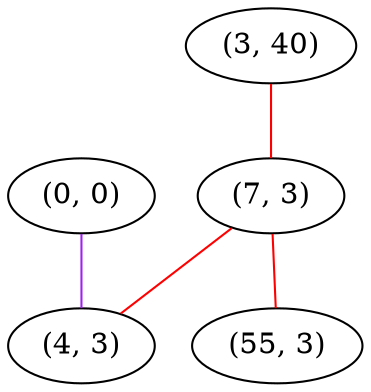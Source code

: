 graph "" {
"(3, 40)";
"(7, 3)";
"(0, 0)";
"(4, 3)";
"(55, 3)";
"(3, 40)" -- "(7, 3)"  [color=red, key=0, weight=1];
"(7, 3)" -- "(55, 3)"  [color=red, key=0, weight=1];
"(7, 3)" -- "(4, 3)"  [color=red, key=0, weight=1];
"(0, 0)" -- "(4, 3)"  [color=purple, key=0, weight=4];
}
